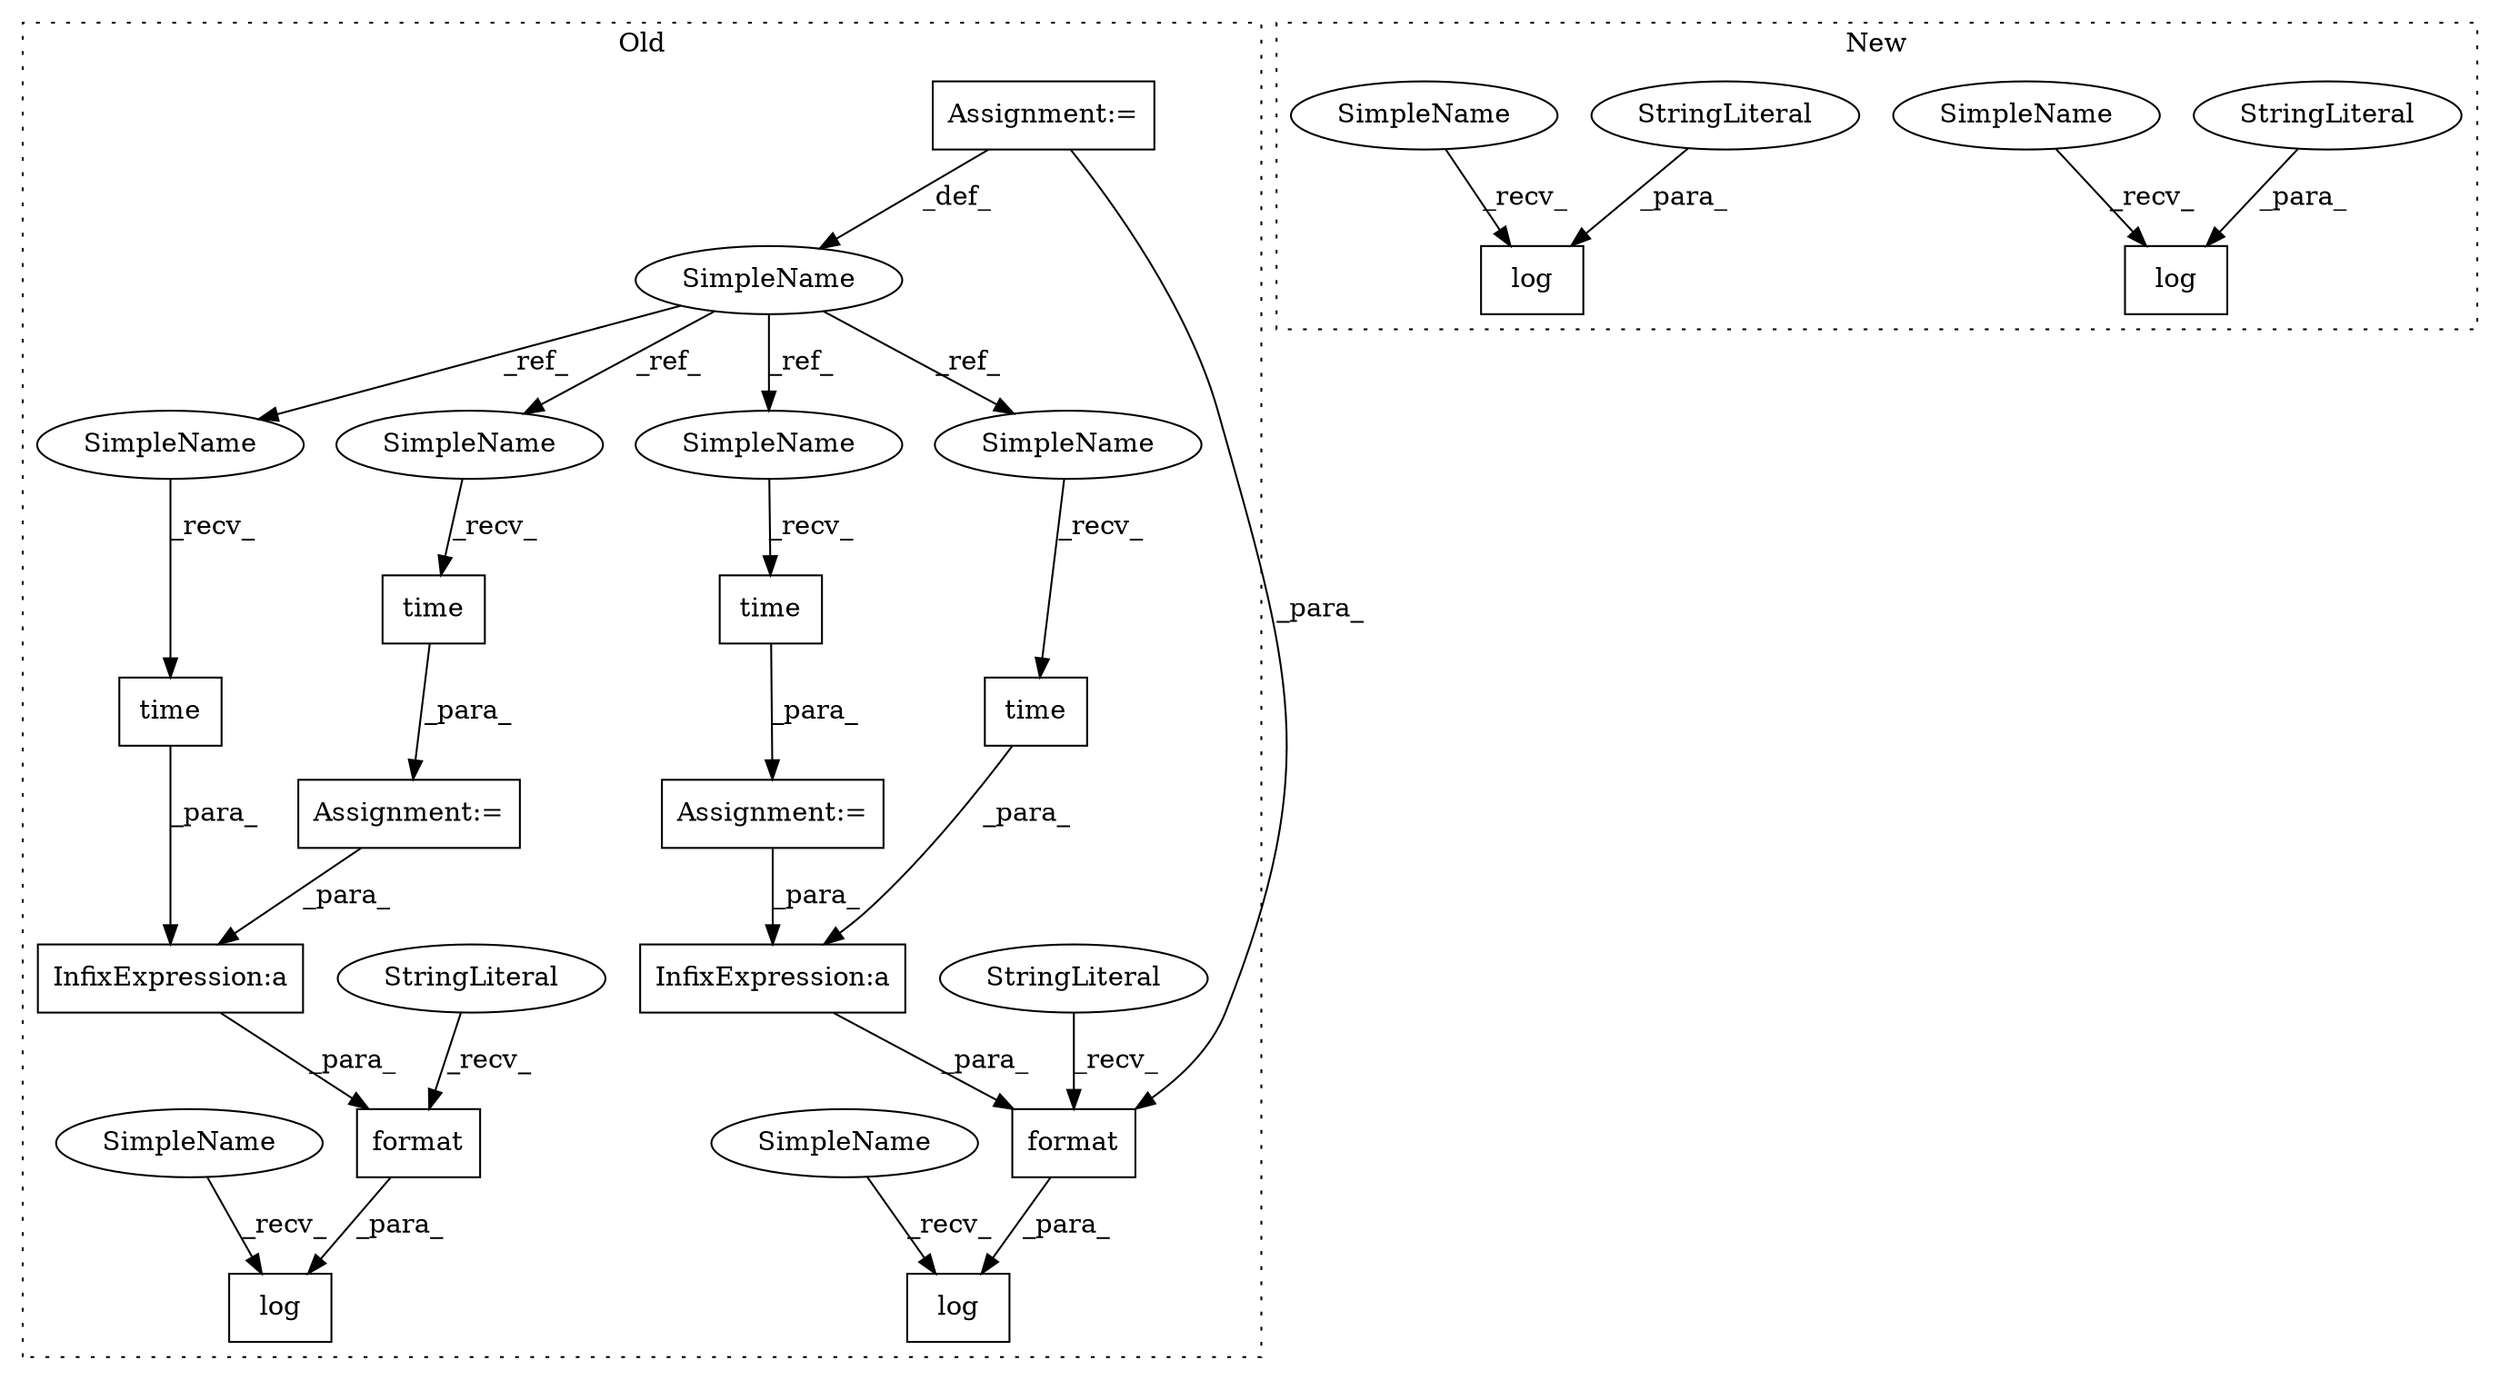 digraph G {
subgraph cluster0 {
1 [label="format" a="32" s="3315,3346" l="7,1" shape="box"];
3 [label="StringLiteral" a="45" s="3260" l="54" shape="ellipse"];
4 [label="log" a="32" s="3256,3347" l="4,1" shape="box"];
6 [label="Assignment:=" a="7" s="2727" l="1" shape="box"];
7 [label="InfixExpression:a" a="27" s="3333" l="3" shape="box"];
8 [label="time" a="32" s="3327" l="6" shape="box"];
9 [label="SimpleName" a="42" s="2686" l="4" shape="ellipse"];
10 [label="time" a="32" s="2733" l="6" shape="box"];
11 [label="Assignment:=" a="7" s="2686" l="4" shape="box"];
12 [label="InfixExpression:a" a="27" s="4297" l="3" shape="box"];
13 [label="time" a="32" s="4291" l="6" shape="box"];
14 [label="Assignment:=" a="7" s="3976" l="1" shape="box"];
15 [label="time" a="32" s="3982" l="6" shape="box"];
16 [label="log" a="32" s="4200,4311" l="4,1" shape="box"];
18 [label="format" a="32" s="4279,4310" l="7,1" shape="box"];
20 [label="StringLiteral" a="45" s="4204" l="74" shape="ellipse"];
21 [label="SimpleName" a="42" s="4194" l="5" shape="ellipse"];
22 [label="SimpleName" a="42" s="3250" l="5" shape="ellipse"];
25 [label="SimpleName" a="42" s="3322" l="4" shape="ellipse"];
26 [label="SimpleName" a="42" s="4286" l="4" shape="ellipse"];
27 [label="SimpleName" a="42" s="2728" l="4" shape="ellipse"];
28 [label="SimpleName" a="42" s="3977" l="4" shape="ellipse"];
label = "Old";
style="dotted";
}
subgraph cluster1 {
2 [label="log" a="32" s="4913,4942" l="4,1" shape="box"];
5 [label="StringLiteral" a="45" s="4917" l="25" shape="ellipse"];
17 [label="log" a="32" s="3021,3060" l="4,1" shape="box"];
19 [label="StringLiteral" a="45" s="3025" l="35" shape="ellipse"];
23 [label="SimpleName" a="42" s="3015" l="5" shape="ellipse"];
24 [label="SimpleName" a="42" s="4907" l="5" shape="ellipse"];
label = "New";
style="dotted";
}
1 -> 4 [label="_para_"];
3 -> 1 [label="_recv_"];
5 -> 2 [label="_para_"];
6 -> 7 [label="_para_"];
7 -> 1 [label="_para_"];
8 -> 7 [label="_para_"];
9 -> 27 [label="_ref_"];
9 -> 26 [label="_ref_"];
9 -> 25 [label="_ref_"];
9 -> 28 [label="_ref_"];
10 -> 6 [label="_para_"];
11 -> 9 [label="_def_"];
11 -> 18 [label="_para_"];
12 -> 18 [label="_para_"];
13 -> 12 [label="_para_"];
14 -> 12 [label="_para_"];
15 -> 14 [label="_para_"];
18 -> 16 [label="_para_"];
19 -> 17 [label="_para_"];
20 -> 18 [label="_recv_"];
21 -> 16 [label="_recv_"];
22 -> 4 [label="_recv_"];
23 -> 17 [label="_recv_"];
24 -> 2 [label="_recv_"];
25 -> 8 [label="_recv_"];
26 -> 13 [label="_recv_"];
27 -> 10 [label="_recv_"];
28 -> 15 [label="_recv_"];
}